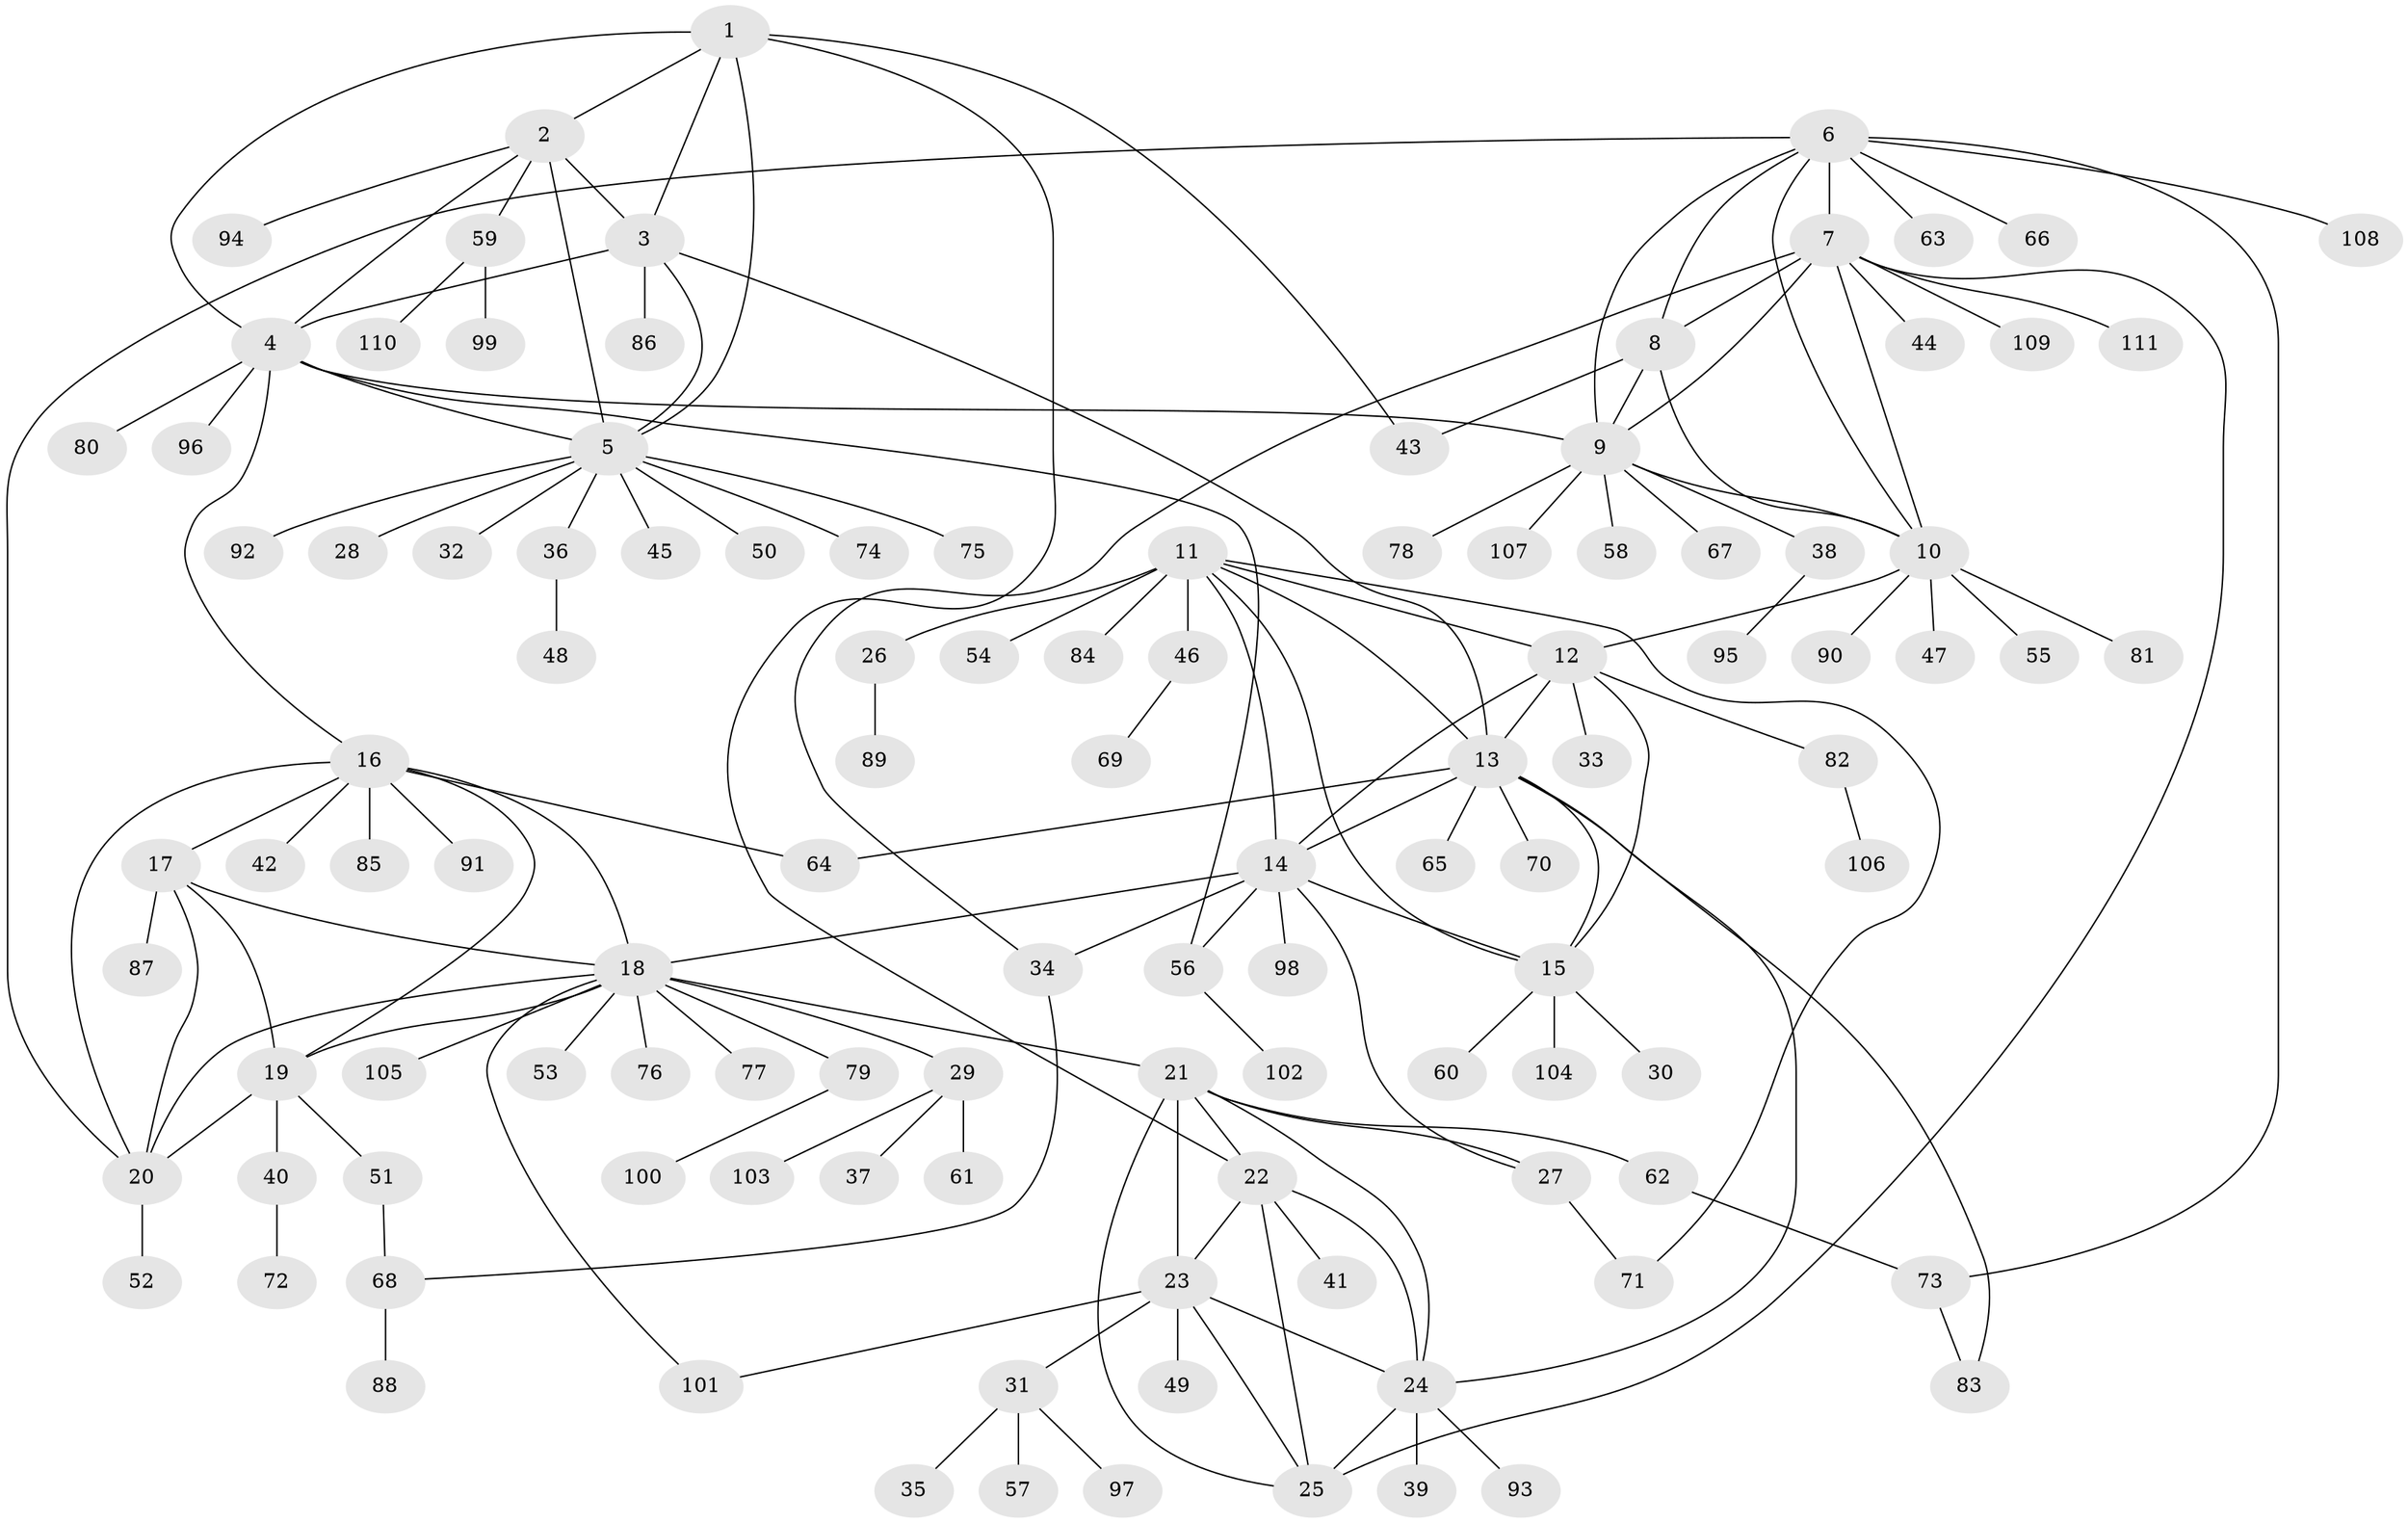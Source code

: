 // Generated by graph-tools (version 1.1) at 2025/37/03/09/25 02:37:20]
// undirected, 111 vertices, 156 edges
graph export_dot {
graph [start="1"]
  node [color=gray90,style=filled];
  1;
  2;
  3;
  4;
  5;
  6;
  7;
  8;
  9;
  10;
  11;
  12;
  13;
  14;
  15;
  16;
  17;
  18;
  19;
  20;
  21;
  22;
  23;
  24;
  25;
  26;
  27;
  28;
  29;
  30;
  31;
  32;
  33;
  34;
  35;
  36;
  37;
  38;
  39;
  40;
  41;
  42;
  43;
  44;
  45;
  46;
  47;
  48;
  49;
  50;
  51;
  52;
  53;
  54;
  55;
  56;
  57;
  58;
  59;
  60;
  61;
  62;
  63;
  64;
  65;
  66;
  67;
  68;
  69;
  70;
  71;
  72;
  73;
  74;
  75;
  76;
  77;
  78;
  79;
  80;
  81;
  82;
  83;
  84;
  85;
  86;
  87;
  88;
  89;
  90;
  91;
  92;
  93;
  94;
  95;
  96;
  97;
  98;
  99;
  100;
  101;
  102;
  103;
  104;
  105;
  106;
  107;
  108;
  109;
  110;
  111;
  1 -- 2;
  1 -- 3;
  1 -- 4;
  1 -- 5;
  1 -- 22;
  1 -- 43;
  2 -- 3;
  2 -- 4;
  2 -- 5;
  2 -- 59;
  2 -- 94;
  3 -- 4;
  3 -- 5;
  3 -- 13;
  3 -- 86;
  4 -- 5;
  4 -- 9;
  4 -- 16;
  4 -- 56;
  4 -- 80;
  4 -- 96;
  5 -- 28;
  5 -- 32;
  5 -- 36;
  5 -- 45;
  5 -- 50;
  5 -- 74;
  5 -- 75;
  5 -- 92;
  6 -- 7;
  6 -- 8;
  6 -- 9;
  6 -- 10;
  6 -- 20;
  6 -- 63;
  6 -- 66;
  6 -- 73;
  6 -- 108;
  7 -- 8;
  7 -- 9;
  7 -- 10;
  7 -- 25;
  7 -- 34;
  7 -- 44;
  7 -- 109;
  7 -- 111;
  8 -- 9;
  8 -- 10;
  8 -- 43;
  9 -- 10;
  9 -- 38;
  9 -- 58;
  9 -- 67;
  9 -- 78;
  9 -- 107;
  10 -- 12;
  10 -- 47;
  10 -- 55;
  10 -- 81;
  10 -- 90;
  11 -- 12;
  11 -- 13;
  11 -- 14;
  11 -- 15;
  11 -- 26;
  11 -- 46;
  11 -- 54;
  11 -- 71;
  11 -- 84;
  12 -- 13;
  12 -- 14;
  12 -- 15;
  12 -- 33;
  12 -- 82;
  13 -- 14;
  13 -- 15;
  13 -- 24;
  13 -- 64;
  13 -- 65;
  13 -- 70;
  13 -- 83;
  14 -- 15;
  14 -- 18;
  14 -- 27;
  14 -- 34;
  14 -- 56;
  14 -- 98;
  15 -- 30;
  15 -- 60;
  15 -- 104;
  16 -- 17;
  16 -- 18;
  16 -- 19;
  16 -- 20;
  16 -- 42;
  16 -- 64;
  16 -- 85;
  16 -- 91;
  17 -- 18;
  17 -- 19;
  17 -- 20;
  17 -- 87;
  18 -- 19;
  18 -- 20;
  18 -- 21;
  18 -- 29;
  18 -- 53;
  18 -- 76;
  18 -- 77;
  18 -- 79;
  18 -- 101;
  18 -- 105;
  19 -- 20;
  19 -- 40;
  19 -- 51;
  20 -- 52;
  21 -- 22;
  21 -- 23;
  21 -- 24;
  21 -- 25;
  21 -- 27;
  21 -- 62;
  22 -- 23;
  22 -- 24;
  22 -- 25;
  22 -- 41;
  23 -- 24;
  23 -- 25;
  23 -- 31;
  23 -- 49;
  23 -- 101;
  24 -- 25;
  24 -- 39;
  24 -- 93;
  26 -- 89;
  27 -- 71;
  29 -- 37;
  29 -- 61;
  29 -- 103;
  31 -- 35;
  31 -- 57;
  31 -- 97;
  34 -- 68;
  36 -- 48;
  38 -- 95;
  40 -- 72;
  46 -- 69;
  51 -- 68;
  56 -- 102;
  59 -- 99;
  59 -- 110;
  62 -- 73;
  68 -- 88;
  73 -- 83;
  79 -- 100;
  82 -- 106;
}
